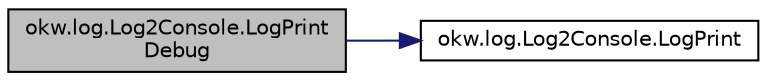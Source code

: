 digraph "okw.log.Log2Console.LogPrintDebug"
{
 // INTERACTIVE_SVG=YES
 // LATEX_PDF_SIZE
  edge [fontname="Helvetica",fontsize="10",labelfontname="Helvetica",labelfontsize="10"];
  node [fontname="Helvetica",fontsize="10",shape=record];
  rankdir="LR";
  Node126 [label="okw.log.Log2Console.LogPrint\lDebug",height=0.2,width=0.4,color="black", fillcolor="grey75", style="filled", fontcolor="black",tooltip="LogPrintDebug:"];
  Node126 -> Node127 [color="midnightblue",fontsize="10",style="solid",fontname="Helvetica"];
  Node127 [label="okw.log.Log2Console.LogPrint",height=0.2,width=0.4,color="black", fillcolor="white", style="filled",URL="$classokw_1_1log_1_1_log2_console.html#a76c2788140c26471575dfa92c118d1dc",tooltip="LogPrint: Prints the given message to the results."];
}
